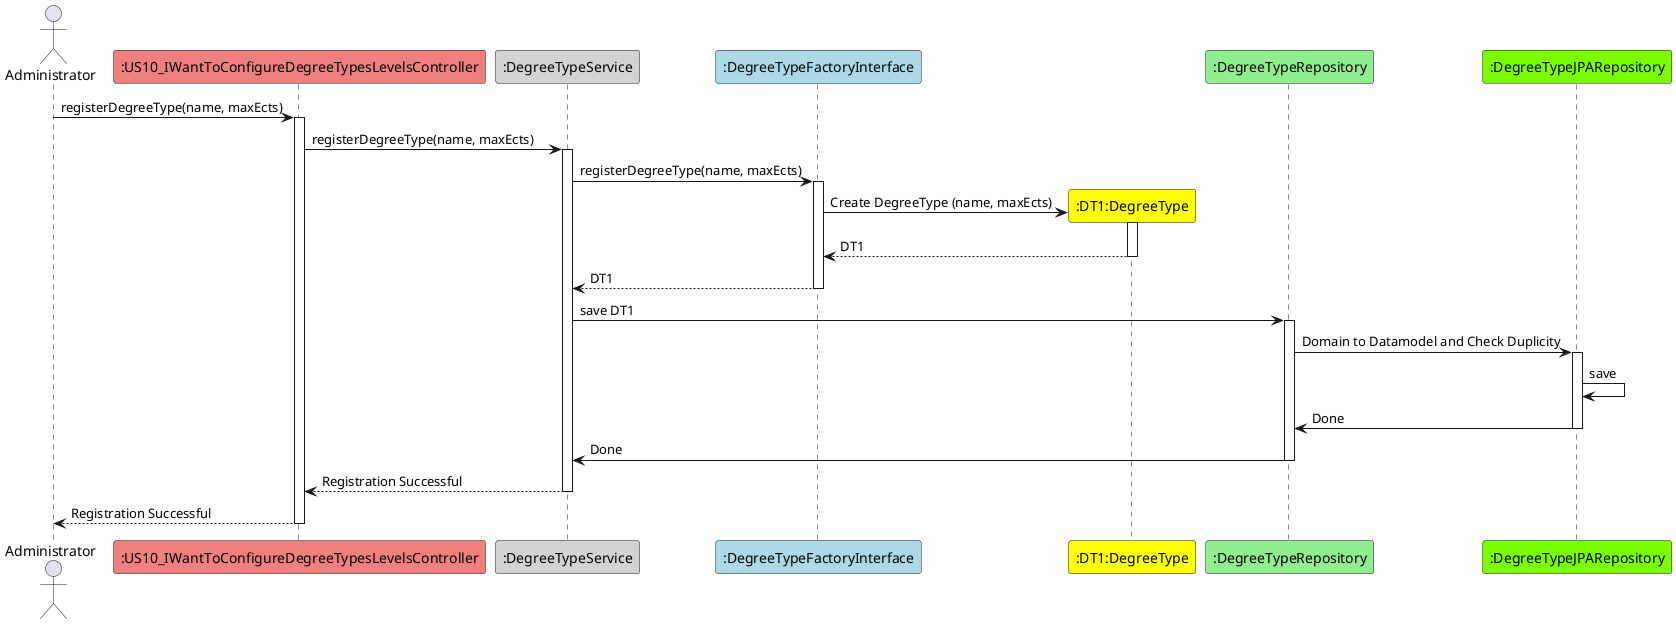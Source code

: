 @startuml
actor Administrator as Adm
participant ":US10_IWantToConfigureDegreeTypesLevelsController" as Controller #lightcoral
participant ":DegreeTypeService" as S #lightgrey
participant ":DegreeTypeFactoryInterface" as DTF #lightblue




Adm -> Controller : registerDegreeType(name, maxEcts)
activate Controller
Controller -> S : registerDegreeType(name, maxEcts)
activate S
S -> DTF : registerDegreeType(name, maxEcts)
activate DTF
create ":DT1:DegreeType" as DT #yellow
DTF -> DT : Create DegreeType (name, maxEcts)
activate DT
DT --> DTF : DT1
deactivate DT
participant ":DegreeTypeRepository" as DTR #lightgreen
DTF --> S : DT1
deactivate DTF
S -> DTR : save DT1
activate DTR
participant ":DegreeTypeJPARepository" as DTJPAR #lawngreen
DTR -> DTJPAR : Domain to Datamodel and Check Duplicity
activate DTJPAR
DTJPAR -> DTJPAR : save
DTJPAR -> DTR : Done
deactivate DTJPAR
DTR -> S : Done
deactivate DTR
S --> Controller : Registration Successful
deactivate S
Controller --> Adm : Registration Successful
deactivate Controller
@enduml
